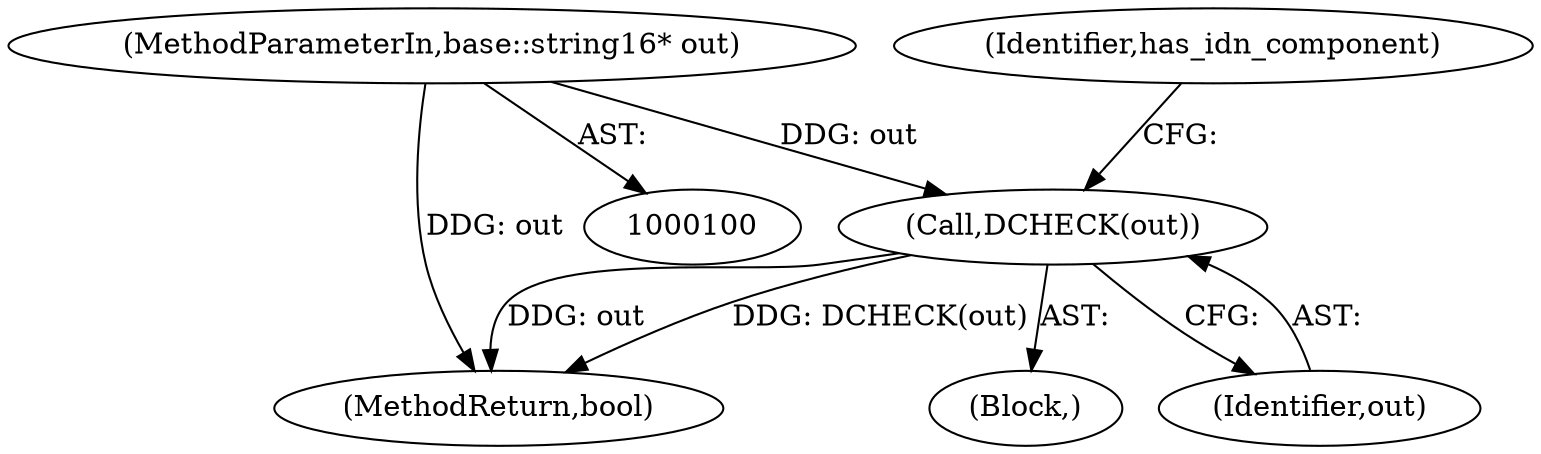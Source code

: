 digraph "0_Chrome_cc0bbcbe7c986094da8e58c37a21fdd179b686b0_1@pointer" {
"1000105" [label="(MethodParameterIn,base::string16* out)"];
"1000108" [label="(Call,DCHECK(out))"];
"1000249" [label="(MethodReturn,bool)"];
"1000111" [label="(Identifier,has_idn_component)"];
"1000107" [label="(Block,)"];
"1000109" [label="(Identifier,out)"];
"1000105" [label="(MethodParameterIn,base::string16* out)"];
"1000108" [label="(Call,DCHECK(out))"];
"1000105" -> "1000100"  [label="AST: "];
"1000105" -> "1000249"  [label="DDG: out"];
"1000105" -> "1000108"  [label="DDG: out"];
"1000108" -> "1000107"  [label="AST: "];
"1000108" -> "1000109"  [label="CFG: "];
"1000109" -> "1000108"  [label="AST: "];
"1000111" -> "1000108"  [label="CFG: "];
"1000108" -> "1000249"  [label="DDG: DCHECK(out)"];
"1000108" -> "1000249"  [label="DDG: out"];
}
